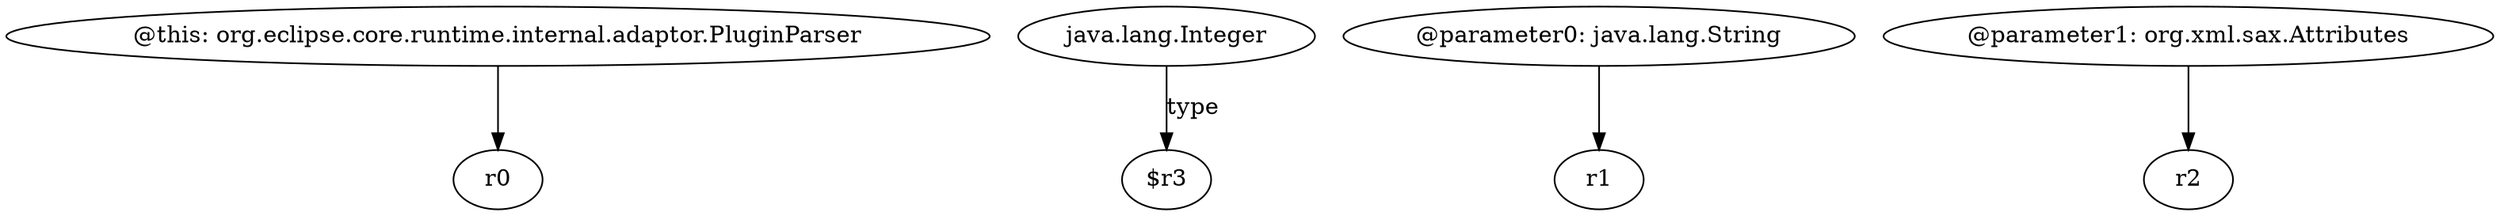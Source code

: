 digraph g {
0[label="@this: org.eclipse.core.runtime.internal.adaptor.PluginParser"]
1[label="r0"]
0->1[label=""]
2[label="java.lang.Integer"]
3[label="$r3"]
2->3[label="type"]
4[label="@parameter0: java.lang.String"]
5[label="r1"]
4->5[label=""]
6[label="@parameter1: org.xml.sax.Attributes"]
7[label="r2"]
6->7[label=""]
}